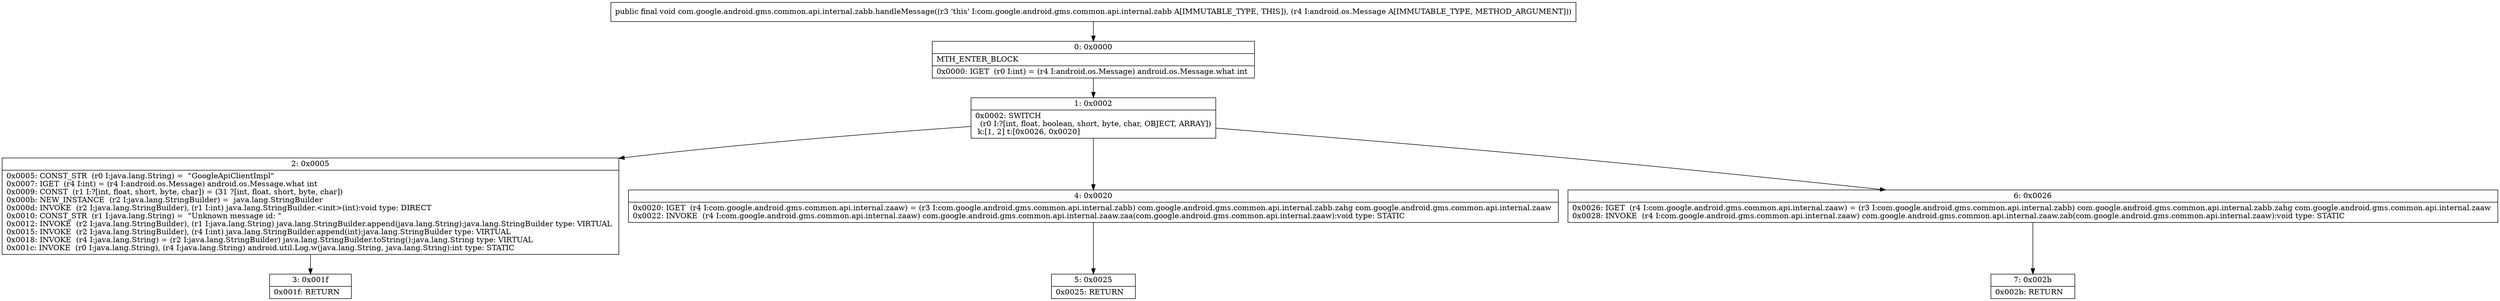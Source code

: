 digraph "CFG forcom.google.android.gms.common.api.internal.zabb.handleMessage(Landroid\/os\/Message;)V" {
Node_0 [shape=record,label="{0\:\ 0x0000|MTH_ENTER_BLOCK\l|0x0000: IGET  (r0 I:int) = (r4 I:android.os.Message) android.os.Message.what int \l}"];
Node_1 [shape=record,label="{1\:\ 0x0002|0x0002: SWITCH  \l  (r0 I:?[int, float, boolean, short, byte, char, OBJECT, ARRAY])\l k:[1, 2] t:[0x0026, 0x0020] \l}"];
Node_2 [shape=record,label="{2\:\ 0x0005|0x0005: CONST_STR  (r0 I:java.lang.String) =  \"GoogleApiClientImpl\" \l0x0007: IGET  (r4 I:int) = (r4 I:android.os.Message) android.os.Message.what int \l0x0009: CONST  (r1 I:?[int, float, short, byte, char]) = (31 ?[int, float, short, byte, char]) \l0x000b: NEW_INSTANCE  (r2 I:java.lang.StringBuilder) =  java.lang.StringBuilder \l0x000d: INVOKE  (r2 I:java.lang.StringBuilder), (r1 I:int) java.lang.StringBuilder.\<init\>(int):void type: DIRECT \l0x0010: CONST_STR  (r1 I:java.lang.String) =  \"Unknown message id: \" \l0x0012: INVOKE  (r2 I:java.lang.StringBuilder), (r1 I:java.lang.String) java.lang.StringBuilder.append(java.lang.String):java.lang.StringBuilder type: VIRTUAL \l0x0015: INVOKE  (r2 I:java.lang.StringBuilder), (r4 I:int) java.lang.StringBuilder.append(int):java.lang.StringBuilder type: VIRTUAL \l0x0018: INVOKE  (r4 I:java.lang.String) = (r2 I:java.lang.StringBuilder) java.lang.StringBuilder.toString():java.lang.String type: VIRTUAL \l0x001c: INVOKE  (r0 I:java.lang.String), (r4 I:java.lang.String) android.util.Log.w(java.lang.String, java.lang.String):int type: STATIC \l}"];
Node_3 [shape=record,label="{3\:\ 0x001f|0x001f: RETURN   \l}"];
Node_4 [shape=record,label="{4\:\ 0x0020|0x0020: IGET  (r4 I:com.google.android.gms.common.api.internal.zaaw) = (r3 I:com.google.android.gms.common.api.internal.zabb) com.google.android.gms.common.api.internal.zabb.zahg com.google.android.gms.common.api.internal.zaaw \l0x0022: INVOKE  (r4 I:com.google.android.gms.common.api.internal.zaaw) com.google.android.gms.common.api.internal.zaaw.zaa(com.google.android.gms.common.api.internal.zaaw):void type: STATIC \l}"];
Node_5 [shape=record,label="{5\:\ 0x0025|0x0025: RETURN   \l}"];
Node_6 [shape=record,label="{6\:\ 0x0026|0x0026: IGET  (r4 I:com.google.android.gms.common.api.internal.zaaw) = (r3 I:com.google.android.gms.common.api.internal.zabb) com.google.android.gms.common.api.internal.zabb.zahg com.google.android.gms.common.api.internal.zaaw \l0x0028: INVOKE  (r4 I:com.google.android.gms.common.api.internal.zaaw) com.google.android.gms.common.api.internal.zaaw.zab(com.google.android.gms.common.api.internal.zaaw):void type: STATIC \l}"];
Node_7 [shape=record,label="{7\:\ 0x002b|0x002b: RETURN   \l}"];
MethodNode[shape=record,label="{public final void com.google.android.gms.common.api.internal.zabb.handleMessage((r3 'this' I:com.google.android.gms.common.api.internal.zabb A[IMMUTABLE_TYPE, THIS]), (r4 I:android.os.Message A[IMMUTABLE_TYPE, METHOD_ARGUMENT])) }"];
MethodNode -> Node_0;
Node_0 -> Node_1;
Node_1 -> Node_2;
Node_1 -> Node_4;
Node_1 -> Node_6;
Node_2 -> Node_3;
Node_4 -> Node_5;
Node_6 -> Node_7;
}

